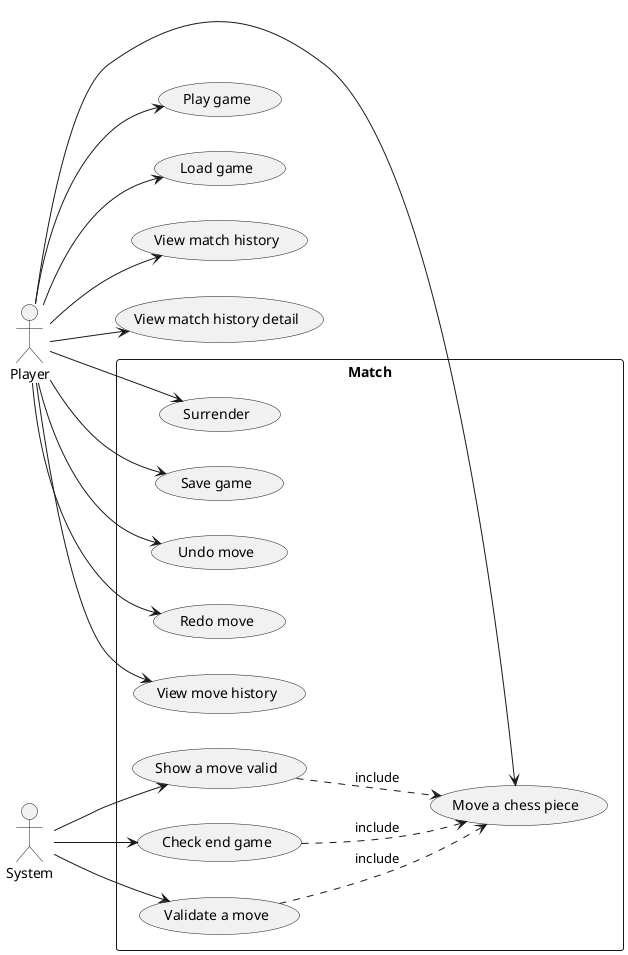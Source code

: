 @startuml "Use case"
left to right direction

actor Player

actor System

rectangle Match {
  
  usecase "Undo move" as undoMove
  usecase "Redo move" as redoMove
  usecase "View move history" as viewMoveHistory
  usecase "Check end game" as checkEndGame
  usecase "Validate a move" as validateAMove
  usecase "Show a move valid" as showAMoveValid
  usecase "Surrender" as surrender
  usecase "Save game" as saveGame
  usecase "Move a chess piece" as moveAChess

  Player --> undoMove
  Player --> redoMove
  Player --> viewMoveHistory
  System --> checkEndGame
  System --> validateAMove
  System --> showAMoveValid
  Player --> surrender
  Player --> saveGame
  Player --> moveAChess
  
  (validateAMove) ..> (moveAChess) : include
  (checkEndGame) ..> (moveAChess) : include
  (showAMoveValid) ..> (moveAChess) : include
}

usecase "Play game" as playGame
usecase "Load game" as loadGame
usecase "View match history" as viewMatchHistory
usecase "View match history detail" as viewDetailMatchHistory

Player --> playGame
Player --> loadGame
Player --> viewMatchHistory
Player --> viewDetailMatchHistory

@enduml
